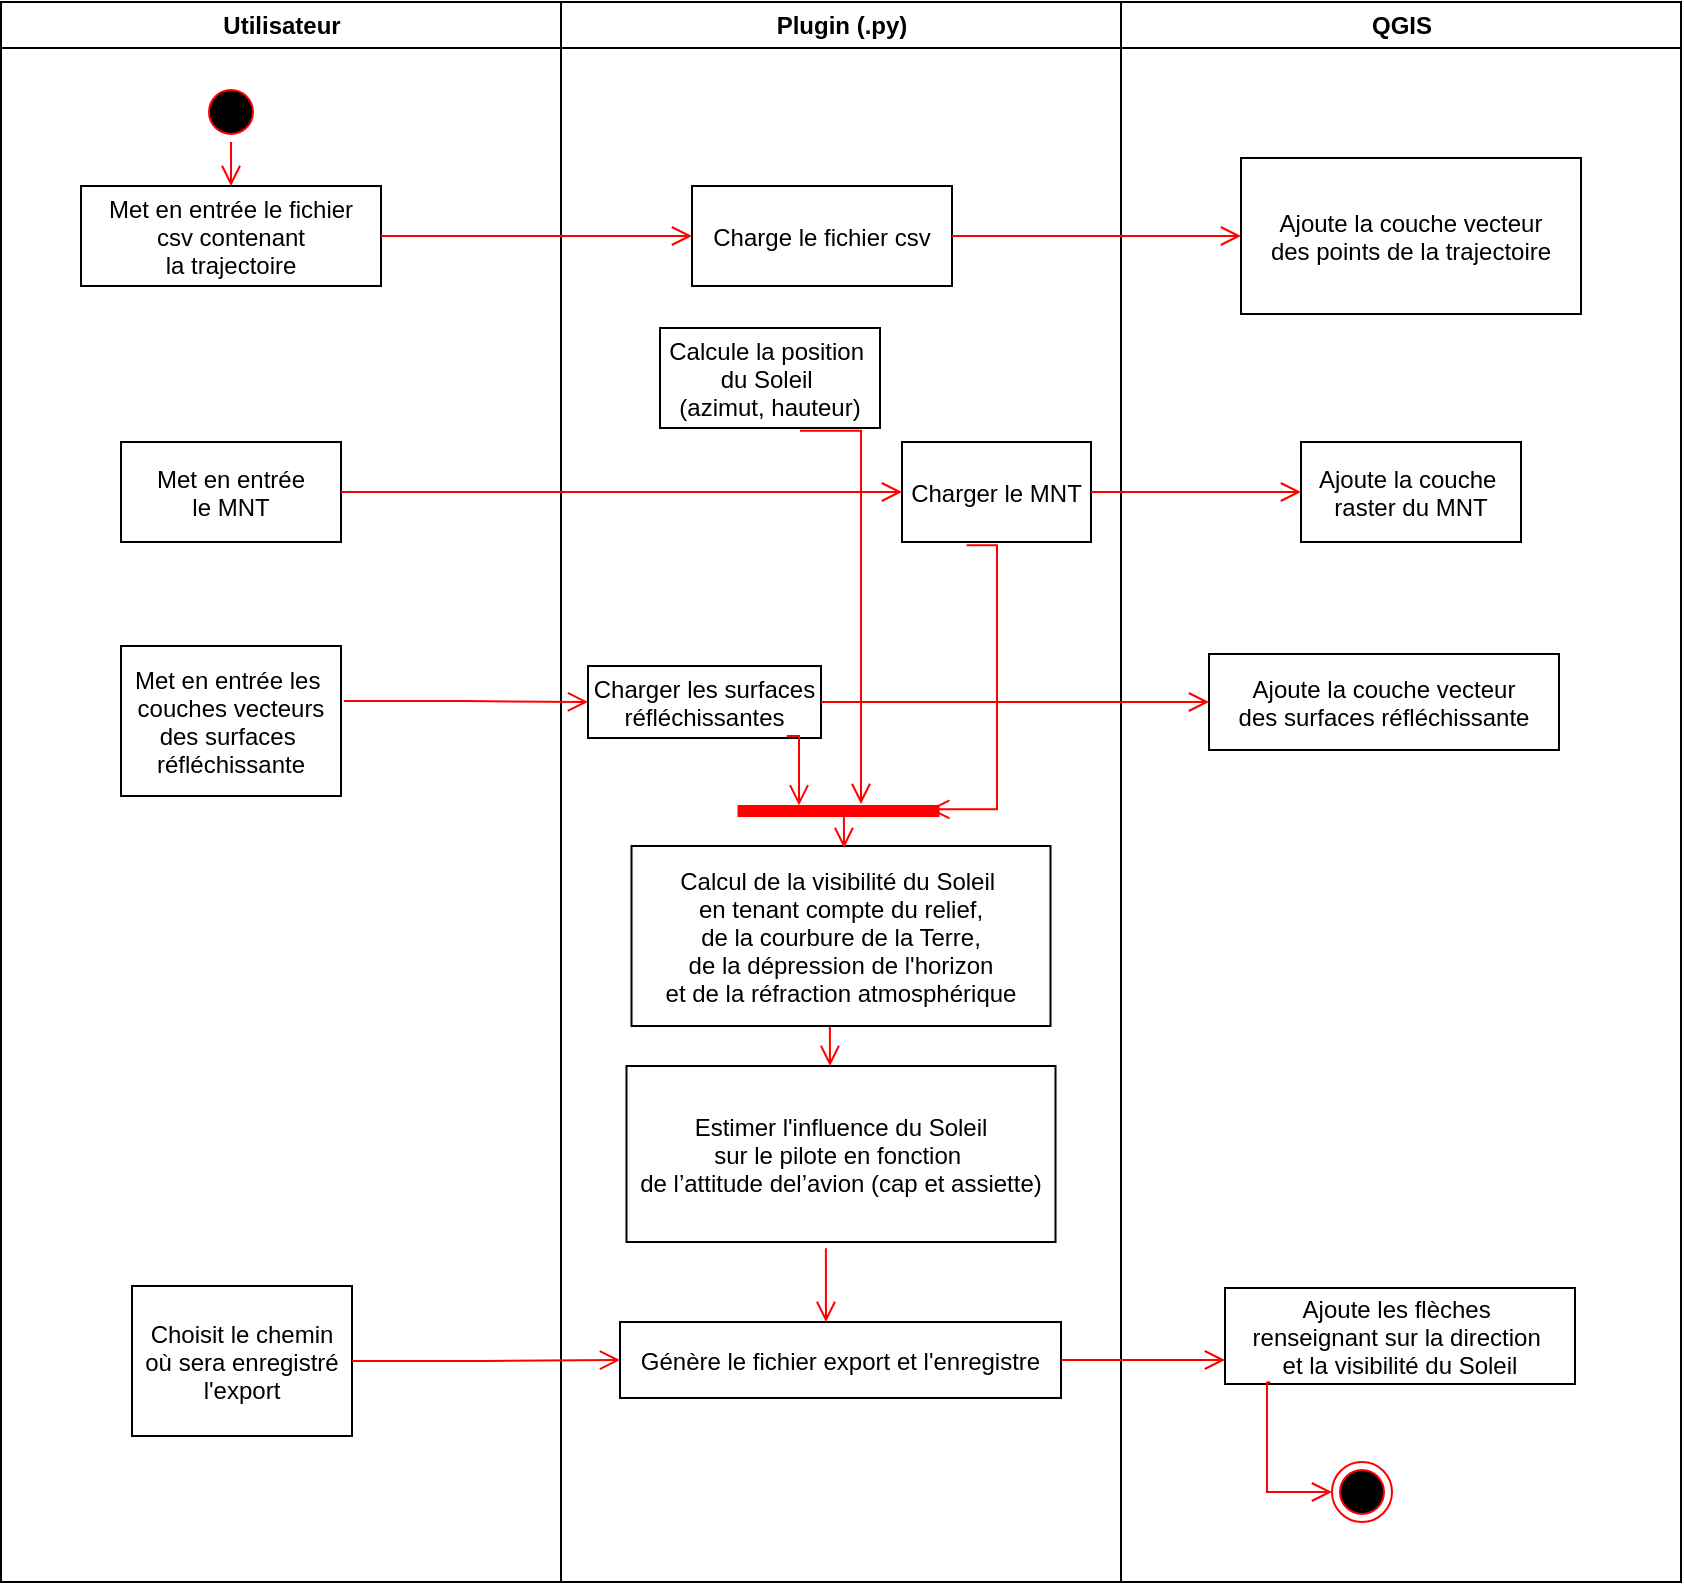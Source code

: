 <mxfile version="24.8.6">
  <diagram name="Page-1" id="e7e014a7-5840-1c2e-5031-d8a46d1fe8dd">
    <mxGraphModel dx="1500" dy="809" grid="1" gridSize="10" guides="1" tooltips="1" connect="1" arrows="1" fold="1" page="1" pageScale="1" pageWidth="1169" pageHeight="826" background="none" math="0" shadow="0">
      <root>
        <mxCell id="0" />
        <mxCell id="1" parent="0" />
        <mxCell id="2" value="Utilisateur" style="swimlane;whiteSpace=wrap" parent="1" vertex="1">
          <mxGeometry x="164.5" y="10" width="280" height="790" as="geometry" />
        </mxCell>
        <mxCell id="5" value="" style="ellipse;shape=startState;fillColor=#000000;strokeColor=#ff0000;" parent="2" vertex="1">
          <mxGeometry x="100" y="40" width="30" height="30" as="geometry" />
        </mxCell>
        <mxCell id="6" value="" style="edgeStyle=elbowEdgeStyle;elbow=horizontal;verticalAlign=bottom;endArrow=open;endSize=8;strokeColor=#FF0000;endFill=1;rounded=0" parent="2" source="5" target="7" edge="1">
          <mxGeometry x="100" y="40" as="geometry">
            <mxPoint x="115" y="110" as="targetPoint" />
          </mxGeometry>
        </mxCell>
        <mxCell id="7" value="Met en entrée le fichier&#xa; csv contenant &#xa;la trajectoire" style="" parent="2" vertex="1">
          <mxGeometry x="40" y="92" width="150" height="50" as="geometry" />
        </mxCell>
        <mxCell id="8" value="Met en entrée&#xa;le MNT" style="" parent="2" vertex="1">
          <mxGeometry x="60" y="220" width="110" height="50" as="geometry" />
        </mxCell>
        <mxCell id="10" value="Met en entrée les &#xa;couches vecteurs&#xa;des surfaces &#xa;réfléchissante" style="" parent="2" vertex="1">
          <mxGeometry x="60" y="322" width="110" height="75" as="geometry" />
        </mxCell>
        <mxCell id="o1C6gEMfqOJ0pDCVifVL-65" value="Choisit le chemin&#xa;où sera enregistré&#xa;l&#39;export" style="" vertex="1" parent="2">
          <mxGeometry x="65.5" y="642" width="110" height="75" as="geometry" />
        </mxCell>
        <mxCell id="3" value="Plugin (.py)" style="swimlane;whiteSpace=wrap" parent="1" vertex="1">
          <mxGeometry x="444.5" y="10" width="280" height="790" as="geometry" />
        </mxCell>
        <mxCell id="15" value="Charge le fichier csv" style="" parent="3" vertex="1">
          <mxGeometry x="65.5" y="92" width="130" height="50" as="geometry" />
        </mxCell>
        <mxCell id="16" value="Calcule la position &#xa;du Soleil &#xa;(azimut, hauteur)" style="" parent="3" vertex="1">
          <mxGeometry x="49.5" y="163" width="110" height="50" as="geometry" />
        </mxCell>
        <mxCell id="18" value="Charger le MNT" style="" parent="3" vertex="1">
          <mxGeometry x="170.5" y="220" width="94.5" height="50" as="geometry" />
        </mxCell>
        <mxCell id="o1C6gEMfqOJ0pDCVifVL-44" value="Calcul de la visibilité du Soleil &#xa;en tenant compte du relief,&#xa;de la courbure de la Terre,&#xa;de la dépression de l&#39;horizon&#xa;et de la réfraction atmosphérique" style="" vertex="1" parent="3">
          <mxGeometry x="35.25" y="422" width="209.5" height="90" as="geometry" />
        </mxCell>
        <mxCell id="o1C6gEMfqOJ0pDCVifVL-49" value="Estimer l&#39;influence du Soleil&#xa;sur le pilote en fonction &#xa;de l’attitude del’avion (cap et assiette)" style="" vertex="1" parent="3">
          <mxGeometry x="32.75" y="532" width="214.5" height="88" as="geometry" />
        </mxCell>
        <mxCell id="o1C6gEMfqOJ0pDCVifVL-52" value="Charger les surfaces&#xa;réfléchissantes" style="" vertex="1" parent="3">
          <mxGeometry x="13.5" y="332" width="116.5" height="36" as="geometry" />
        </mxCell>
        <mxCell id="34" value="" style="whiteSpace=wrap;strokeColor=#FF0000;fillColor=#FF0000;direction=south;" parent="3" vertex="1">
          <mxGeometry x="88.75" y="402" width="100" height="5" as="geometry" />
        </mxCell>
        <mxCell id="o1C6gEMfqOJ0pDCVifVL-64" value="Génère le fichier export et l&#39;enregistre" style="" vertex="1" parent="3">
          <mxGeometry x="29.5" y="660" width="220.5" height="38" as="geometry" />
        </mxCell>
        <mxCell id="o1C6gEMfqOJ0pDCVifVL-72" value="" style="edgeStyle=elbowEdgeStyle;elbow=horizontal;verticalAlign=bottom;endArrow=open;endSize=8;strokeColor=#FF0000;endFill=1;rounded=0;exitX=0.586;exitY=1.036;exitDx=0;exitDy=0;exitPerimeter=0;" edge="1" parent="3">
          <mxGeometry x="40" y="138" as="geometry">
            <mxPoint x="132.357" y="660" as="targetPoint" />
            <mxPoint x="132.447" y="623.168" as="sourcePoint" />
          </mxGeometry>
        </mxCell>
        <mxCell id="o1C6gEMfqOJ0pDCVifVL-74" value="" style="edgeStyle=elbowEdgeStyle;elbow=horizontal;verticalAlign=bottom;endArrow=open;endSize=8;strokeColor=#FF0000;endFill=1;rounded=0;exitX=0.588;exitY=1.005;exitDx=0;exitDy=0;exitPerimeter=0;" edge="1" parent="3">
          <mxGeometry x="-404.5" y="128" as="geometry">
            <mxPoint x="134.357" y="532" as="targetPoint" />
            <mxPoint x="134.436" y="512.45" as="sourcePoint" />
          </mxGeometry>
        </mxCell>
        <mxCell id="o1C6gEMfqOJ0pDCVifVL-77" value="" style="edgeStyle=elbowEdgeStyle;elbow=horizontal;verticalAlign=bottom;endArrow=open;endSize=8;strokeColor=#FF0000;endFill=1;rounded=0;exitX=0.342;exitY=1.033;exitDx=0;exitDy=0;entryX=0.333;entryY=0.046;entryDx=0;entryDy=0;exitPerimeter=0;entryPerimeter=0;" edge="1" parent="3" source="18" target="34">
          <mxGeometry x="40" y="138" as="geometry">
            <mxPoint x="334.5" y="360" as="targetPoint" />
            <mxPoint x="140.5" y="360" as="sourcePoint" />
            <Array as="points">
              <mxPoint x="218" y="340" />
            </Array>
          </mxGeometry>
        </mxCell>
        <mxCell id="o1C6gEMfqOJ0pDCVifVL-78" value="" style="edgeStyle=elbowEdgeStyle;elbow=horizontal;verticalAlign=bottom;endArrow=open;endSize=8;strokeColor=#FF0000;endFill=1;rounded=0;exitX=0.636;exitY=1.027;exitDx=0;exitDy=0;entryX=-0.2;entryY=0.386;entryDx=0;entryDy=0;exitPerimeter=0;entryPerimeter=0;" edge="1" parent="3" source="16" target="34">
          <mxGeometry x="-404.5" y="128" as="geometry">
            <mxPoint x="194" y="414" as="targetPoint" />
            <mxPoint x="213" y="282" as="sourcePoint" />
            <Array as="points">
              <mxPoint x="150" y="310" />
            </Array>
          </mxGeometry>
        </mxCell>
        <mxCell id="o1C6gEMfqOJ0pDCVifVL-79" value="" style="edgeStyle=elbowEdgeStyle;elbow=horizontal;verticalAlign=bottom;endArrow=open;endSize=8;strokeColor=#FF0000;endFill=1;rounded=0;exitX=0.853;exitY=0.972;exitDx=0;exitDy=0;entryX=-0.067;entryY=0.699;entryDx=0;entryDy=0;entryPerimeter=0;exitPerimeter=0;" edge="1" parent="3" source="o1C6gEMfqOJ0pDCVifVL-52" target="34">
          <mxGeometry x="-849" y="118" as="geometry">
            <mxPoint x="160" y="411" as="targetPoint" />
            <mxPoint x="129" y="224" as="sourcePoint" />
            <Array as="points">
              <mxPoint x="119" y="380" />
            </Array>
          </mxGeometry>
        </mxCell>
        <mxCell id="4" value="QGIS" style="swimlane;whiteSpace=wrap;startSize=23;" parent="1" vertex="1">
          <mxGeometry x="724.5" y="10" width="280" height="790" as="geometry" />
        </mxCell>
        <mxCell id="33" value="Ajoute la couche &#xa;raster du MNT" style="" parent="4" vertex="1">
          <mxGeometry x="90" y="220" width="110" height="50" as="geometry" />
        </mxCell>
        <mxCell id="38" value="" style="ellipse;shape=endState;fillColor=#000000;strokeColor=#ff0000" parent="4" vertex="1">
          <mxGeometry x="105.5" y="730" width="30" height="30" as="geometry" />
        </mxCell>
        <mxCell id="30" value="Ajoute la couche vecteur&#xa;des points de la trajectoire" style="" parent="4" vertex="1">
          <mxGeometry x="60" y="78" width="170" height="78" as="geometry" />
        </mxCell>
        <mxCell id="o1C6gEMfqOJ0pDCVifVL-51" value="Ajoute la couche vecteur&#xa;des surfaces réfléchissante" style="" vertex="1" parent="4">
          <mxGeometry x="44" y="326" width="175" height="48" as="geometry" />
        </mxCell>
        <mxCell id="o1C6gEMfqOJ0pDCVifVL-67" value="Ajoute les flèches &#xa;renseignant sur la direction &#xa;et la visibilité du Soleil" style="" vertex="1" parent="4">
          <mxGeometry x="52" y="643" width="175" height="48" as="geometry" />
        </mxCell>
        <mxCell id="o1C6gEMfqOJ0pDCVifVL-71" value="" style="edgeStyle=elbowEdgeStyle;elbow=horizontal;verticalAlign=bottom;endArrow=open;endSize=8;strokeColor=#FF0000;endFill=1;rounded=0;exitX=0.13;exitY=0.985;exitDx=0;exitDy=0;exitPerimeter=0;" edge="1" parent="4" source="o1C6gEMfqOJ0pDCVifVL-67" target="38">
          <mxGeometry x="-240" y="138" as="geometry">
            <mxPoint x="62.5" y="689" as="targetPoint" />
            <mxPoint x="-19.5" y="689" as="sourcePoint" />
            <Array as="points">
              <mxPoint x="73" y="720" />
            </Array>
          </mxGeometry>
        </mxCell>
        <mxCell id="14" value="" style="edgeStyle=elbowEdgeStyle;elbow=horizontal;verticalAlign=bottom;endArrow=open;endSize=8;strokeColor=#FF0000;endFill=1;rounded=0;exitX=1;exitY=0.5;exitDx=0;exitDy=0;" parent="1" source="7" target="15" edge="1">
          <mxGeometry x="484.5" y="148" as="geometry">
            <mxPoint x="499.5" y="100" as="targetPoint" />
            <mxPoint x="360" y="145" as="sourcePoint" />
          </mxGeometry>
        </mxCell>
        <mxCell id="o1C6gEMfqOJ0pDCVifVL-41" value="" style="edgeStyle=elbowEdgeStyle;elbow=horizontal;verticalAlign=bottom;endArrow=open;endSize=8;strokeColor=#FF0000;endFill=1;rounded=0;exitX=1;exitY=0.5;exitDx=0;exitDy=0;entryX=0;entryY=0.5;entryDx=0;entryDy=0;" edge="1" parent="1" source="15" target="30">
          <mxGeometry x="484.5" y="148" as="geometry">
            <mxPoint x="520" y="155" as="targetPoint" />
            <mxPoint x="365" y="155" as="sourcePoint" />
          </mxGeometry>
        </mxCell>
        <mxCell id="o1C6gEMfqOJ0pDCVifVL-42" value="" style="edgeStyle=elbowEdgeStyle;elbow=horizontal;verticalAlign=bottom;endArrow=open;endSize=8;strokeColor=#FF0000;endFill=1;rounded=0;exitX=1;exitY=0.5;exitDx=0;exitDy=0;entryX=0;entryY=0.5;entryDx=0;entryDy=0;" edge="1" parent="1" source="8" target="18">
          <mxGeometry x="484.5" y="148" as="geometry">
            <mxPoint x="795" y="137" as="targetPoint" />
            <mxPoint x="650" y="137" as="sourcePoint" />
          </mxGeometry>
        </mxCell>
        <mxCell id="o1C6gEMfqOJ0pDCVifVL-43" value="" style="edgeStyle=elbowEdgeStyle;elbow=horizontal;verticalAlign=bottom;endArrow=open;endSize=8;strokeColor=#FF0000;endFill=1;rounded=0;exitX=1;exitY=0.5;exitDx=0;exitDy=0;entryX=0;entryY=0.5;entryDx=0;entryDy=0;" edge="1" parent="1" source="18" target="33">
          <mxGeometry x="484.5" y="148" as="geometry">
            <mxPoint x="603" y="265" as="targetPoint" />
            <mxPoint x="345" y="265" as="sourcePoint" />
          </mxGeometry>
        </mxCell>
        <mxCell id="o1C6gEMfqOJ0pDCVifVL-53" value="" style="edgeStyle=elbowEdgeStyle;elbow=horizontal;verticalAlign=bottom;endArrow=open;endSize=8;strokeColor=#FF0000;endFill=1;rounded=0;exitX=1;exitY=0.5;exitDx=0;exitDy=0;entryX=0;entryY=0.5;entryDx=0;entryDy=0;" edge="1" parent="1" source="o1C6gEMfqOJ0pDCVifVL-52" target="o1C6gEMfqOJ0pDCVifVL-51">
          <mxGeometry x="484.5" y="148" as="geometry">
            <mxPoint x="825" y="265" as="targetPoint" />
            <mxPoint x="713" y="265" as="sourcePoint" />
          </mxGeometry>
        </mxCell>
        <mxCell id="o1C6gEMfqOJ0pDCVifVL-54" value="" style="edgeStyle=elbowEdgeStyle;elbow=horizontal;verticalAlign=bottom;endArrow=open;endSize=8;strokeColor=#FF0000;endFill=1;rounded=0;exitX=1.013;exitY=0.367;exitDx=0;exitDy=0;entryX=0;entryY=0.5;entryDx=0;entryDy=0;exitPerimeter=0;" edge="1" parent="1" source="10" target="o1C6gEMfqOJ0pDCVifVL-52">
          <mxGeometry x="484.5" y="148" as="geometry">
            <mxPoint x="779" y="480" as="targetPoint" />
            <mxPoint x="700" y="480" as="sourcePoint" />
          </mxGeometry>
        </mxCell>
        <mxCell id="o1C6gEMfqOJ0pDCVifVL-66" value="" style="edgeStyle=elbowEdgeStyle;elbow=horizontal;verticalAlign=bottom;endArrow=open;endSize=8;strokeColor=#FF0000;endFill=1;rounded=0;exitX=1;exitY=0.5;exitDx=0;exitDy=0;entryX=0;entryY=0.5;entryDx=0;entryDy=0;" edge="1" parent="1" source="o1C6gEMfqOJ0pDCVifVL-65" target="o1C6gEMfqOJ0pDCVifVL-64">
          <mxGeometry x="484.5" y="148" as="geometry">
            <mxPoint x="470" y="690" as="targetPoint" />
            <mxPoint x="585" y="370" as="sourcePoint" />
          </mxGeometry>
        </mxCell>
        <mxCell id="o1C6gEMfqOJ0pDCVifVL-68" value="" style="edgeStyle=elbowEdgeStyle;elbow=horizontal;verticalAlign=bottom;endArrow=open;endSize=8;strokeColor=#FF0000;endFill=1;rounded=0;entryX=0;entryY=0.75;entryDx=0;entryDy=0;exitX=1;exitY=0.5;exitDx=0;exitDy=0;" edge="1" parent="1" source="o1C6gEMfqOJ0pDCVifVL-64" target="o1C6gEMfqOJ0pDCVifVL-67">
          <mxGeometry x="484.5" y="148" as="geometry">
            <mxPoint x="484" y="699" as="targetPoint" />
            <mxPoint x="690" y="698" as="sourcePoint" />
          </mxGeometry>
        </mxCell>
        <mxCell id="o1C6gEMfqOJ0pDCVifVL-75" value="" style="edgeStyle=elbowEdgeStyle;elbow=horizontal;verticalAlign=bottom;endArrow=open;endSize=8;strokeColor=#FF0000;endFill=1;rounded=0;exitX=0.588;exitY=1.005;exitDx=0;exitDy=0;exitPerimeter=0;" edge="1" parent="1">
          <mxGeometry x="-404.5" y="128" as="geometry">
            <mxPoint x="585.857" y="433" as="targetPoint" />
            <mxPoint x="585.936" y="413.45" as="sourcePoint" />
          </mxGeometry>
        </mxCell>
      </root>
    </mxGraphModel>
  </diagram>
</mxfile>
